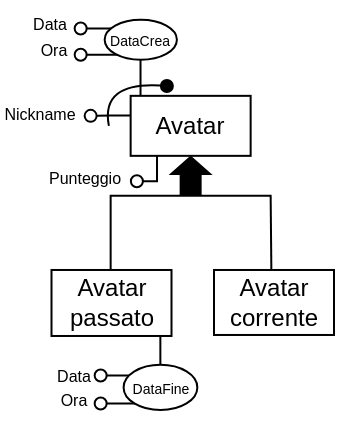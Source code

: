 <mxfile version="24.2.5" type="device">
  <diagram name="Pagina-1" id="Nhb78cBg7jOc3badx3x8">
    <mxGraphModel dx="1410" dy="345" grid="1" gridSize="10" guides="1" tooltips="1" connect="1" arrows="1" fold="1" page="1" pageScale="1" pageWidth="827" pageHeight="1169" math="0" shadow="0">
      <root>
        <mxCell id="0" />
        <mxCell id="1" parent="0" />
        <mxCell id="fgFZro1URuCt8QVFdOu4-1" value="&lt;font style=&quot;font-size: 8px;&quot;&gt;Punteggio&lt;/font&gt;" style="text;html=1;align=center;verticalAlign=middle;whiteSpace=wrap;rounded=1;strokeColor=none;" vertex="1" parent="1">
          <mxGeometry x="-628.56" y="233.92" width="49" height="23" as="geometry" />
        </mxCell>
        <mxCell id="fgFZro1URuCt8QVFdOu4-2" value="" style="shape=flexArrow;endArrow=classic;html=1;rounded=0;fillColor=#000000;endWidth=8.381;endSize=2.514;" edge="1" parent="1">
          <mxGeometry width="50" height="50" relative="1" as="geometry">
            <mxPoint x="-551.68" y="254.92" as="sourcePoint" />
            <mxPoint x="-551.68" y="234.92" as="targetPoint" />
          </mxGeometry>
        </mxCell>
        <mxCell id="fgFZro1URuCt8QVFdOu4-3" value="Avatar&lt;div&gt;corrente&lt;/div&gt;" style="whiteSpace=wrap;html=1;align=center;" vertex="1" parent="1">
          <mxGeometry x="-540" y="291.99" width="60" height="32.5" as="geometry" />
        </mxCell>
        <mxCell id="fgFZro1URuCt8QVFdOu4-4" value="" style="endArrow=none;html=1;rounded=0;" edge="1" parent="1">
          <mxGeometry width="50" height="50" relative="1" as="geometry">
            <mxPoint x="-591.68" y="254.92" as="sourcePoint" />
            <mxPoint x="-511.68" y="254.92" as="targetPoint" />
          </mxGeometry>
        </mxCell>
        <mxCell id="fgFZro1URuCt8QVFdOu4-5" style="edgeStyle=orthogonalEdgeStyle;rounded=0;orthogonalLoop=1;jettySize=auto;html=1;exitX=0;exitY=0.25;exitDx=0;exitDy=0;endArrow=oval;endFill=0;" edge="1" parent="1">
          <mxGeometry relative="1" as="geometry">
            <mxPoint x="-601.68" y="214.92" as="targetPoint" />
            <mxPoint x="-581.68" y="214.69" as="sourcePoint" />
            <Array as="points">
              <mxPoint x="-591.68" y="214.92" />
            </Array>
          </mxGeometry>
        </mxCell>
        <mxCell id="fgFZro1URuCt8QVFdOu4-6" value="&lt;font style=&quot;font-size: 8px;&quot;&gt;Nickname&lt;/font&gt;" style="text;html=1;align=center;verticalAlign=middle;whiteSpace=wrap;rounded=1;strokeColor=none;" vertex="1" parent="1">
          <mxGeometry x="-641.68" y="200.92" width="30" height="23.5" as="geometry" />
        </mxCell>
        <mxCell id="fgFZro1URuCt8QVFdOu4-7" value="" style="endArrow=none;html=1;rounded=0;" edge="1" parent="1">
          <mxGeometry width="50" height="50" relative="1" as="geometry">
            <mxPoint x="-591.68" y="291.74" as="sourcePoint" />
            <mxPoint x="-591.68" y="254.44" as="targetPoint" />
          </mxGeometry>
        </mxCell>
        <mxCell id="fgFZro1URuCt8QVFdOu4-8" value="" style="endArrow=none;html=1;rounded=0;exitX=0.478;exitY=0.006;exitDx=0;exitDy=0;exitPerimeter=0;" edge="1" parent="1" source="fgFZro1URuCt8QVFdOu4-3">
          <mxGeometry width="50" height="50" relative="1" as="geometry">
            <mxPoint x="-561.68" y="304.92" as="sourcePoint" />
            <mxPoint x="-511.68" y="254.44" as="targetPoint" />
          </mxGeometry>
        </mxCell>
        <mxCell id="fgFZro1URuCt8QVFdOu4-12" style="edgeStyle=orthogonalEdgeStyle;rounded=0;orthogonalLoop=1;jettySize=auto;html=1;exitX=0.053;exitY=1.011;exitDx=0;exitDy=0;endArrow=oval;endFill=0;exitPerimeter=0;" edge="1" parent="1">
          <mxGeometry relative="1" as="geometry">
            <mxPoint x="-578.56" y="247.59" as="targetPoint" />
            <mxPoint x="-568.5" y="234.92" as="sourcePoint" />
            <Array as="points">
              <mxPoint x="-568.56" y="247.59" />
            </Array>
          </mxGeometry>
        </mxCell>
        <mxCell id="fgFZro1URuCt8QVFdOu4-13" value="" style="curved=1;endArrow=oval;html=1;rounded=0;endFill=1;entryX=0.827;entryY=1.079;entryDx=0;entryDy=0;entryPerimeter=0;" edge="1" parent="1">
          <mxGeometry width="50" height="50" relative="1" as="geometry">
            <mxPoint x="-592.56" y="219.92" as="sourcePoint" />
            <mxPoint x="-563.56" y="199.974" as="targetPoint" />
            <Array as="points">
              <mxPoint x="-596.84" y="197.92" />
            </Array>
          </mxGeometry>
        </mxCell>
        <mxCell id="fgFZro1URuCt8QVFdOu4-14" value="&lt;font style=&quot;font-size: 8px;&quot;&gt;Ora&lt;/font&gt;" style="text;html=1;align=center;verticalAlign=middle;whiteSpace=wrap;rounded=1;strokeColor=none;glass=0;" vertex="1" parent="1">
          <mxGeometry x="-644.67" y="173.99" width="50" height="15" as="geometry" />
        </mxCell>
        <mxCell id="fgFZro1URuCt8QVFdOu4-15" value="&lt;font style=&quot;font-size: 8px;&quot;&gt;Data&lt;/font&gt;" style="text;html=1;align=center;verticalAlign=middle;whiteSpace=wrap;rounded=1;strokeColor=none;glass=0;" vertex="1" parent="1">
          <mxGeometry x="-646.67" y="160" width="50" height="15" as="geometry" />
        </mxCell>
        <mxCell id="fgFZro1URuCt8QVFdOu4-16" style="edgeStyle=orthogonalEdgeStyle;rounded=0;orthogonalLoop=1;jettySize=auto;html=1;exitX=0;exitY=0;exitDx=0;exitDy=0;endArrow=oval;endFill=0;" edge="1" parent="1">
          <mxGeometry relative="1" as="geometry">
            <mxPoint x="-606.67" y="171.25" as="targetPoint" />
            <mxPoint x="-587.29" y="171.25" as="sourcePoint" />
            <Array as="points" />
          </mxGeometry>
        </mxCell>
        <mxCell id="fgFZro1URuCt8QVFdOu4-17" style="edgeStyle=orthogonalEdgeStyle;rounded=0;orthogonalLoop=1;jettySize=auto;html=1;endArrow=oval;endFill=0;" edge="1" parent="1">
          <mxGeometry relative="1" as="geometry">
            <mxPoint x="-606.67" y="184.37" as="targetPoint" />
            <mxPoint x="-586.67" y="184.37" as="sourcePoint" />
            <Array as="points" />
          </mxGeometry>
        </mxCell>
        <mxCell id="fgFZro1URuCt8QVFdOu4-18" value="&lt;p style=&quot;line-height: 110%;&quot;&gt;&lt;font style=&quot;font-size: 7px;&quot;&gt;DataCrea&lt;/font&gt;&lt;/p&gt;" style="ellipse;whiteSpace=wrap;html=1;" vertex="1" parent="1">
          <mxGeometry x="-594.67" y="166.87" width="36.12" height="20" as="geometry" />
        </mxCell>
        <mxCell id="fgFZro1URuCt8QVFdOu4-19" value="" style="endArrow=none;html=1;rounded=0;" edge="1" parent="1">
          <mxGeometry width="50" height="50" relative="1" as="geometry">
            <mxPoint x="-576.74" y="206.87" as="sourcePoint" />
            <mxPoint x="-576.74" y="186.87" as="targetPoint" />
          </mxGeometry>
        </mxCell>
        <mxCell id="fgFZro1URuCt8QVFdOu4-20" value="Avatar" style="whiteSpace=wrap;html=1;align=center;" vertex="1" parent="1">
          <mxGeometry x="-581.68" y="204.92" width="60" height="30" as="geometry" />
        </mxCell>
        <mxCell id="fgFZro1URuCt8QVFdOu4-23" value="&lt;font style=&quot;font-size: 8px;&quot;&gt;Ora&lt;/font&gt;" style="text;html=1;align=center;verticalAlign=middle;whiteSpace=wrap;rounded=1;strokeColor=none;glass=0;" vertex="1" parent="1">
          <mxGeometry x="-635.2" y="348.87" width="50" height="15" as="geometry" />
        </mxCell>
        <mxCell id="fgFZro1URuCt8QVFdOu4-24" value="&lt;font style=&quot;font-size: 8px;&quot;&gt;Data&lt;/font&gt;" style="text;html=1;align=center;verticalAlign=middle;whiteSpace=wrap;rounded=1;strokeColor=none;glass=0;" vertex="1" parent="1">
          <mxGeometry x="-635.2" y="336.43" width="50" height="15" as="geometry" />
        </mxCell>
        <mxCell id="fgFZro1URuCt8QVFdOu4-25" style="edgeStyle=orthogonalEdgeStyle;rounded=0;orthogonalLoop=1;jettySize=auto;html=1;exitX=0;exitY=0;exitDx=0;exitDy=0;endArrow=oval;endFill=0;" edge="1" parent="1">
          <mxGeometry relative="1" as="geometry">
            <mxPoint x="-596.67" y="344.74" as="targetPoint" />
            <mxPoint x="-577.29" y="344.74" as="sourcePoint" />
            <Array as="points" />
          </mxGeometry>
        </mxCell>
        <mxCell id="fgFZro1URuCt8QVFdOu4-26" style="edgeStyle=orthogonalEdgeStyle;rounded=0;orthogonalLoop=1;jettySize=auto;html=1;endArrow=oval;endFill=0;" edge="1" parent="1">
          <mxGeometry relative="1" as="geometry">
            <mxPoint x="-596.67" y="358.74" as="targetPoint" />
            <mxPoint x="-576.67" y="358.74" as="sourcePoint" />
            <Array as="points" />
          </mxGeometry>
        </mxCell>
        <mxCell id="fgFZro1URuCt8QVFdOu4-27" value="" style="endArrow=none;html=1;rounded=0;" edge="1" parent="1">
          <mxGeometry width="50" height="50" relative="1" as="geometry">
            <mxPoint x="-566.82" y="353.18" as="sourcePoint" />
            <mxPoint x="-566.82" y="315.88" as="targetPoint" />
          </mxGeometry>
        </mxCell>
        <mxCell id="fgFZro1URuCt8QVFdOu4-28" value="Avatar&lt;div&gt;passato&lt;/div&gt;" style="whiteSpace=wrap;html=1;align=center;" vertex="1" parent="1">
          <mxGeometry x="-621.25" y="291.99" width="60" height="33" as="geometry" />
        </mxCell>
        <mxCell id="fgFZro1URuCt8QVFdOu4-29" value="&lt;p style=&quot;line-height: 110%;&quot;&gt;&lt;font style=&quot;font-size: 7px;&quot;&gt;DataFine&lt;/font&gt;&lt;/p&gt;" style="ellipse;whiteSpace=wrap;html=1;" vertex="1" parent="1">
          <mxGeometry x="-585.2" y="339.42" width="36.87" height="22.63" as="geometry" />
        </mxCell>
      </root>
    </mxGraphModel>
  </diagram>
</mxfile>
